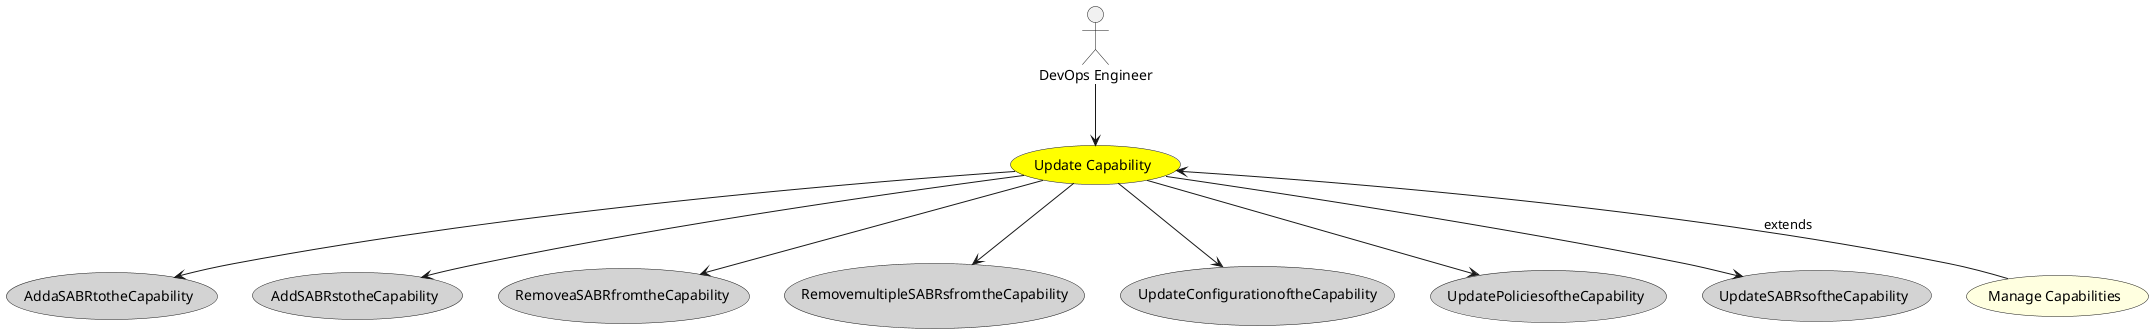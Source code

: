 @startuml


usecase "Update Capability" as UpdateCapability #yellow

Actor "DevOps Engineer" as DevOpsEngineer

DevOpsEngineer --> UpdateCapability



usecase "AddaSABRtotheCapability" as AddaSABRtotheCapability #lightgrey

UpdateCapability --> AddaSABRtotheCapability

usecase "AddSABRstotheCapability" as AddSABRstotheCapability #lightgrey

UpdateCapability --> AddSABRstotheCapability

usecase "RemoveaSABRfromtheCapability" as RemoveaSABRfromtheCapability #lightgrey

UpdateCapability --> RemoveaSABRfromtheCapability

usecase "RemovemultipleSABRsfromtheCapability" as RemovemultipleSABRsfromtheCapability #lightgrey

UpdateCapability --> RemovemultipleSABRsfromtheCapability

usecase "UpdateConfigurationoftheCapability" as UpdateConfigurationoftheCapability #lightgrey

UpdateCapability --> UpdateConfigurationoftheCapability

usecase "UpdatePoliciesoftheCapability" as UpdatePoliciesoftheCapability #lightgrey

UpdateCapability --> UpdatePoliciesoftheCapability

usecase "UpdateSABRsoftheCapability" as UpdateSABRsoftheCapability #lightgrey

UpdateCapability --> UpdateSABRsoftheCapability



usecase "Manage Capabilities" as ManageCapabilities #lightyellow

UpdateCapability <-- ManageCapabilities : extends







@enduml
